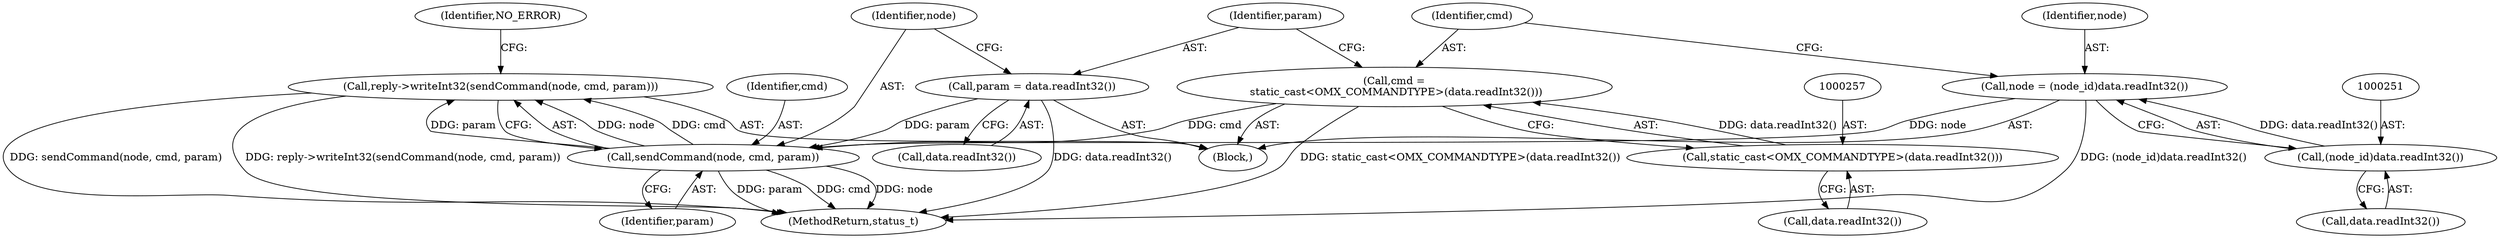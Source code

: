 digraph "0_Android_1171e7c047bf79e7c93342bb6a812c9edd86aa84@API" {
"1000263" [label="(Call,reply->writeInt32(sendCommand(node, cmd, param)))"];
"1000264" [label="(Call,sendCommand(node, cmd, param))"];
"1000248" [label="(Call,node = (node_id)data.readInt32())"];
"1000250" [label="(Call,(node_id)data.readInt32())"];
"1000254" [label="(Call,cmd =\n static_cast<OMX_COMMANDTYPE>(data.readInt32()))"];
"1000256" [label="(Call,static_cast<OMX_COMMANDTYPE>(data.readInt32()))"];
"1000260" [label="(Call,param = data.readInt32())"];
"1000250" [label="(Call,(node_id)data.readInt32())"];
"1000267" [label="(Identifier,param)"];
"1000263" [label="(Call,reply->writeInt32(sendCommand(node, cmd, param)))"];
"1000269" [label="(Identifier,NO_ERROR)"];
"1001056" [label="(MethodReturn,status_t)"];
"1000252" [label="(Call,data.readInt32())"];
"1000255" [label="(Identifier,cmd)"];
"1000261" [label="(Identifier,param)"];
"1000265" [label="(Identifier,node)"];
"1000256" [label="(Call,static_cast<OMX_COMMANDTYPE>(data.readInt32()))"];
"1000266" [label="(Identifier,cmd)"];
"1000254" [label="(Call,cmd =\n static_cast<OMX_COMMANDTYPE>(data.readInt32()))"];
"1000248" [label="(Call,node = (node_id)data.readInt32())"];
"1000260" [label="(Call,param = data.readInt32())"];
"1000249" [label="(Identifier,node)"];
"1000264" [label="(Call,sendCommand(node, cmd, param))"];
"1000262" [label="(Call,data.readInt32())"];
"1000242" [label="(Block,)"];
"1000258" [label="(Call,data.readInt32())"];
"1000263" -> "1000242"  [label="AST: "];
"1000263" -> "1000264"  [label="CFG: "];
"1000264" -> "1000263"  [label="AST: "];
"1000269" -> "1000263"  [label="CFG: "];
"1000263" -> "1001056"  [label="DDG: sendCommand(node, cmd, param)"];
"1000263" -> "1001056"  [label="DDG: reply->writeInt32(sendCommand(node, cmd, param))"];
"1000264" -> "1000263"  [label="DDG: node"];
"1000264" -> "1000263"  [label="DDG: cmd"];
"1000264" -> "1000263"  [label="DDG: param"];
"1000264" -> "1000267"  [label="CFG: "];
"1000265" -> "1000264"  [label="AST: "];
"1000266" -> "1000264"  [label="AST: "];
"1000267" -> "1000264"  [label="AST: "];
"1000264" -> "1001056"  [label="DDG: node"];
"1000264" -> "1001056"  [label="DDG: param"];
"1000264" -> "1001056"  [label="DDG: cmd"];
"1000248" -> "1000264"  [label="DDG: node"];
"1000254" -> "1000264"  [label="DDG: cmd"];
"1000260" -> "1000264"  [label="DDG: param"];
"1000248" -> "1000242"  [label="AST: "];
"1000248" -> "1000250"  [label="CFG: "];
"1000249" -> "1000248"  [label="AST: "];
"1000250" -> "1000248"  [label="AST: "];
"1000255" -> "1000248"  [label="CFG: "];
"1000248" -> "1001056"  [label="DDG: (node_id)data.readInt32()"];
"1000250" -> "1000248"  [label="DDG: data.readInt32()"];
"1000250" -> "1000252"  [label="CFG: "];
"1000251" -> "1000250"  [label="AST: "];
"1000252" -> "1000250"  [label="AST: "];
"1000254" -> "1000242"  [label="AST: "];
"1000254" -> "1000256"  [label="CFG: "];
"1000255" -> "1000254"  [label="AST: "];
"1000256" -> "1000254"  [label="AST: "];
"1000261" -> "1000254"  [label="CFG: "];
"1000254" -> "1001056"  [label="DDG: static_cast<OMX_COMMANDTYPE>(data.readInt32())"];
"1000256" -> "1000254"  [label="DDG: data.readInt32()"];
"1000256" -> "1000258"  [label="CFG: "];
"1000257" -> "1000256"  [label="AST: "];
"1000258" -> "1000256"  [label="AST: "];
"1000260" -> "1000242"  [label="AST: "];
"1000260" -> "1000262"  [label="CFG: "];
"1000261" -> "1000260"  [label="AST: "];
"1000262" -> "1000260"  [label="AST: "];
"1000265" -> "1000260"  [label="CFG: "];
"1000260" -> "1001056"  [label="DDG: data.readInt32()"];
}
